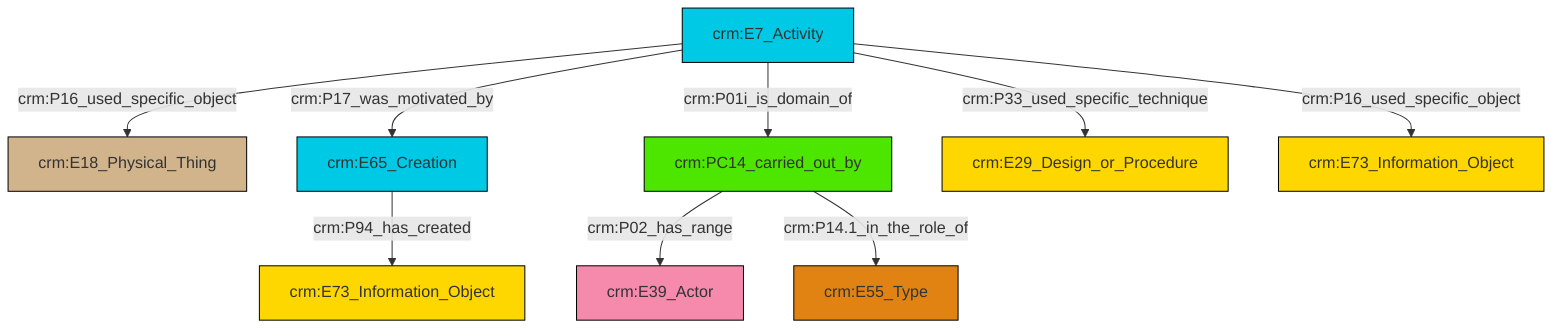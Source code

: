 graph TD
classDef Literal fill:#f2f2f2,stroke:#000000;
classDef CRM_Entity fill:#FFFFFF,stroke:#000000;
classDef Temporal_Entity fill:#00C9E6, stroke:#000000;
classDef Type fill:#E18312, stroke:#000000;
classDef Time-Span fill:#2C9C91, stroke:#000000;
classDef Appellation fill:#FFEB7F, stroke:#000000;
classDef Place fill:#008836, stroke:#000000;
classDef Persistent_Item fill:#B266B2, stroke:#000000;
classDef Conceptual_Object fill:#FFD700, stroke:#000000;
classDef Physical_Thing fill:#D2B48C, stroke:#000000;
classDef Actor fill:#f58aad, stroke:#000000;
classDef PC_Classes fill:#4ce600, stroke:#000000;
classDef Multi fill:#cccccc,stroke:#000000;

2["crm:E7_Activity"]:::Temporal_Entity -->|crm:P16_used_specific_object| 0["crm:E18_Physical_Thing"]:::Physical_Thing
5["crm:PC14_carried_out_by"]:::PC_Classes -->|crm:P02_has_range| 6["crm:E39_Actor"]:::Actor
2["crm:E7_Activity"]:::Temporal_Entity -->|crm:P17_was_motivated_by| 3["crm:E65_Creation"]:::Temporal_Entity
2["crm:E7_Activity"]:::Temporal_Entity -->|crm:P33_used_specific_technique| 7["crm:E29_Design_or_Procedure"]:::Conceptual_Object
2["crm:E7_Activity"]:::Temporal_Entity -->|crm:P01i_is_domain_of| 5["crm:PC14_carried_out_by"]:::PC_Classes
3["crm:E65_Creation"]:::Temporal_Entity -->|crm:P94_has_created| 13["crm:E73_Information_Object"]:::Conceptual_Object
5["crm:PC14_carried_out_by"]:::PC_Classes -->|crm:P14.1_in_the_role_of| 10["crm:E55_Type"]:::Type
2["crm:E7_Activity"]:::Temporal_Entity -->|crm:P16_used_specific_object| 14["crm:E73_Information_Object"]:::Conceptual_Object